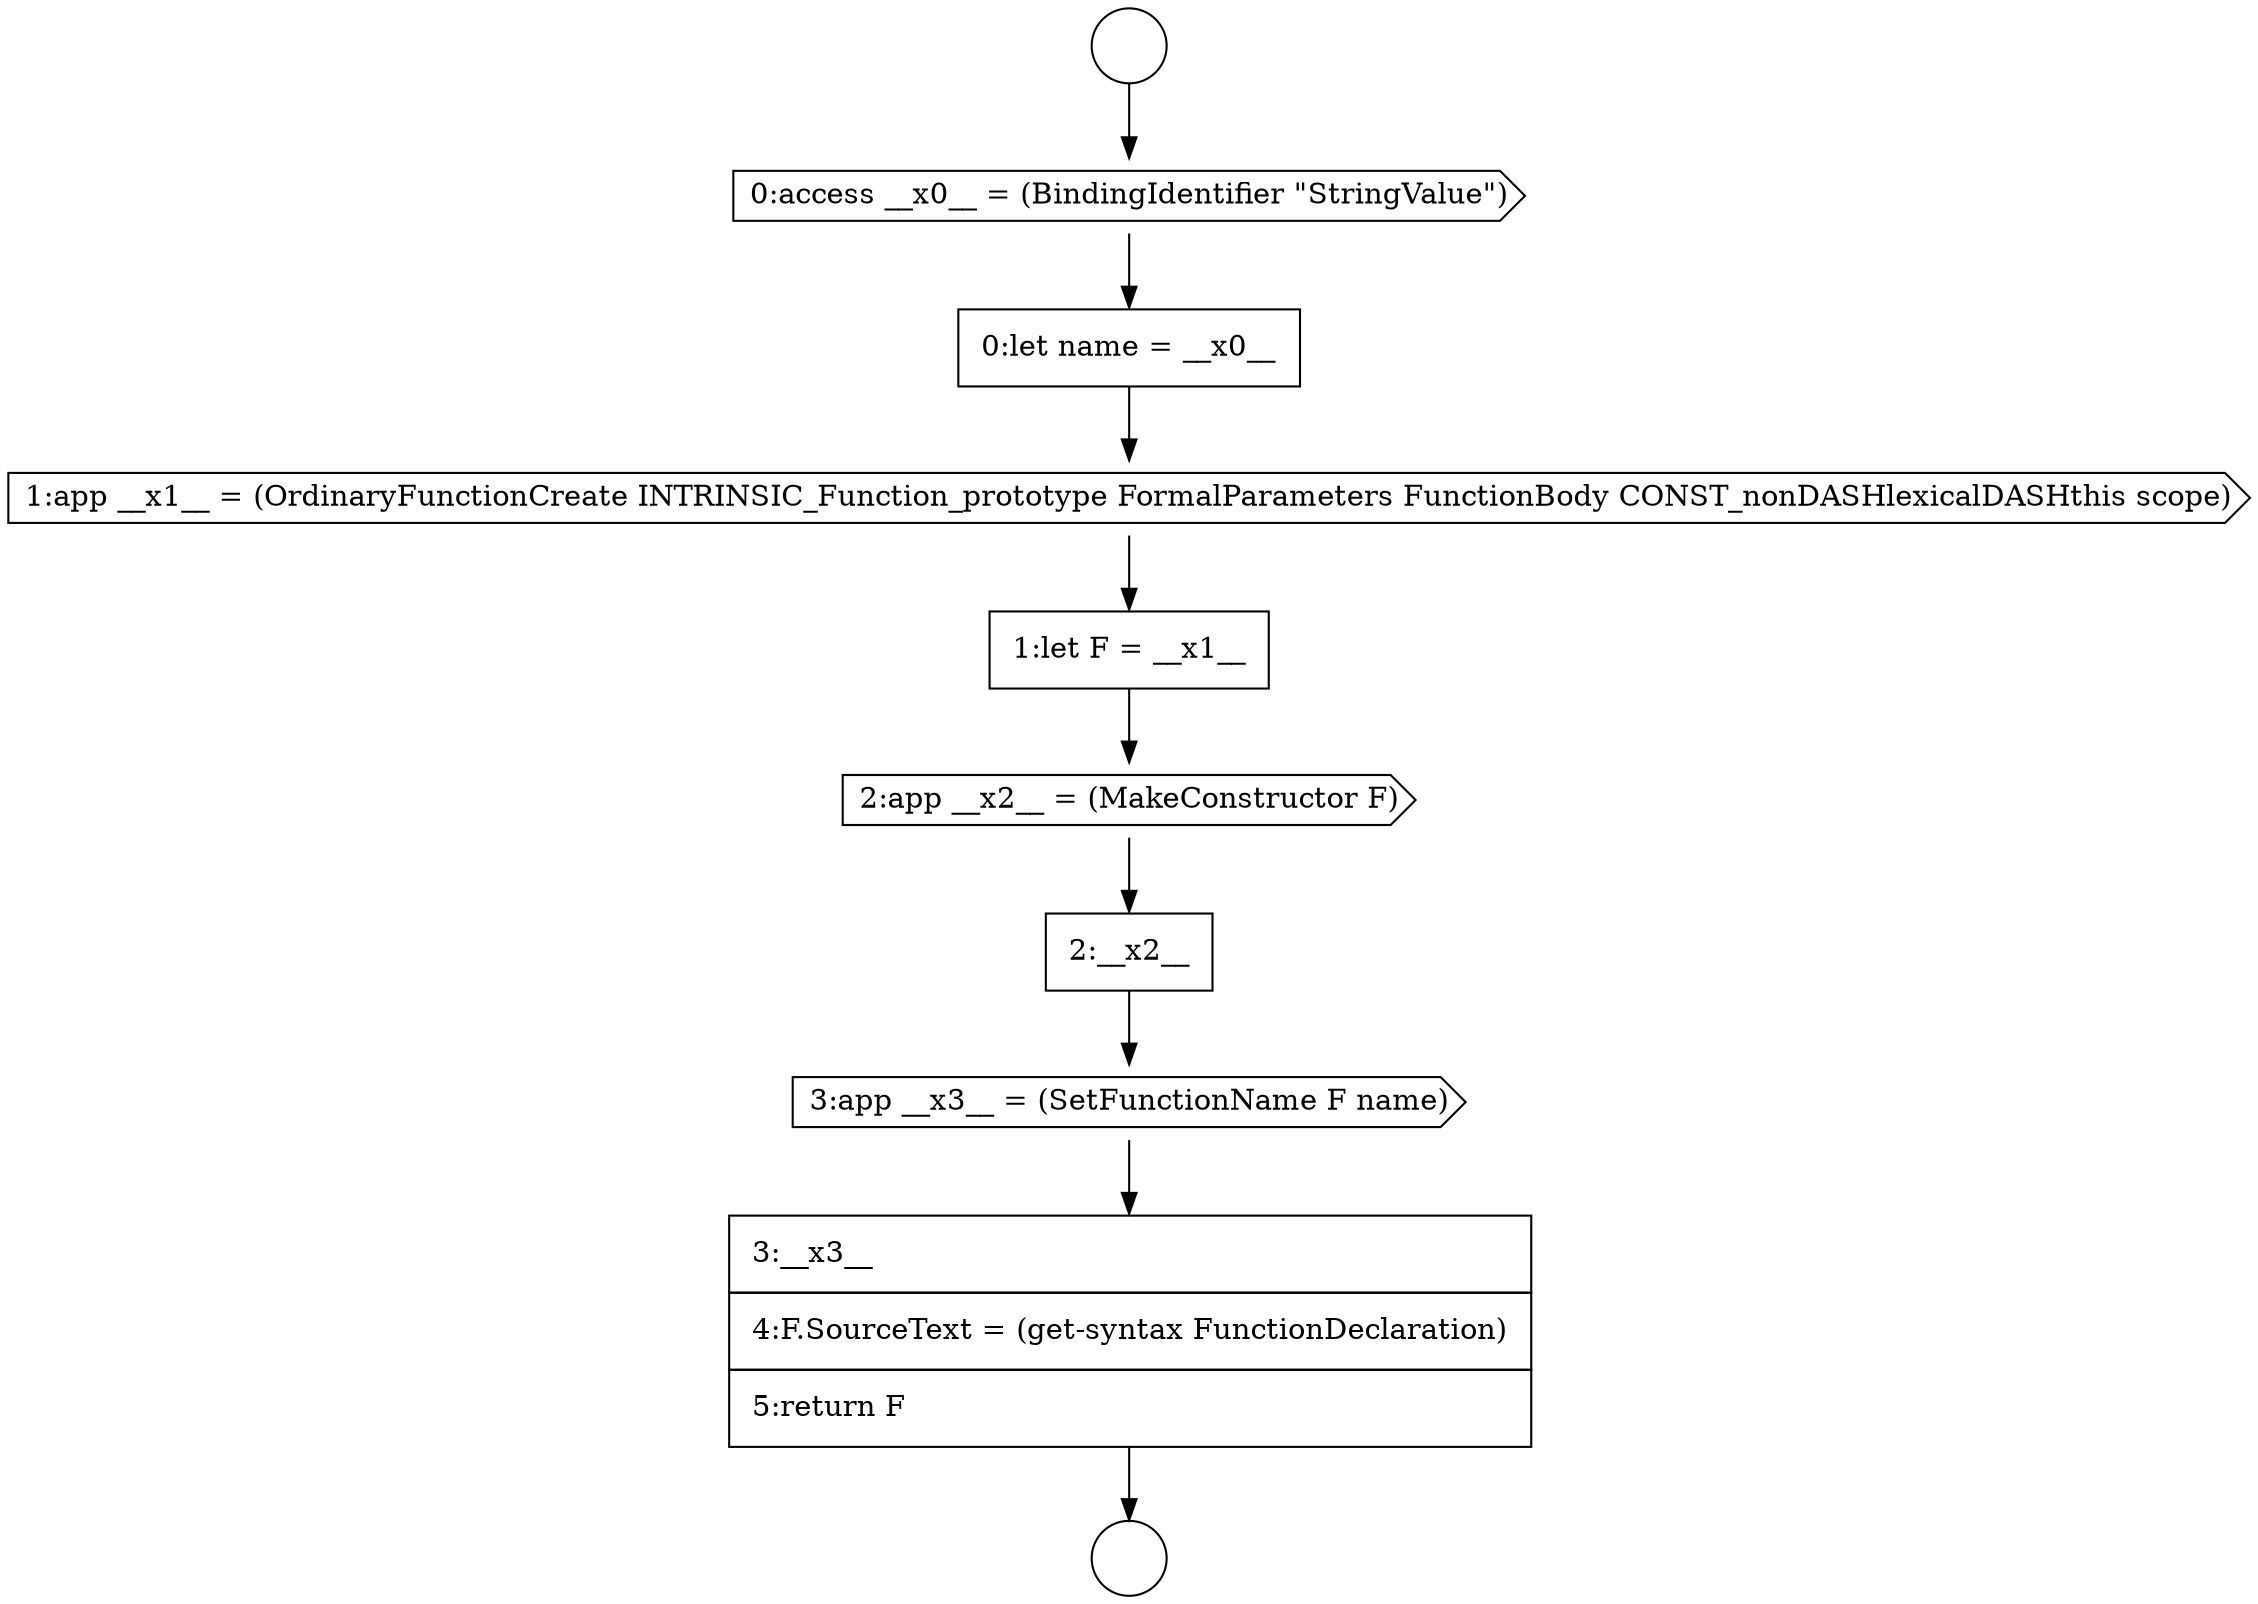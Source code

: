digraph {
  node8943 [shape=none, margin=0, label=<<font color="black">
    <table border="0" cellborder="1" cellspacing="0" cellpadding="10">
      <tr><td align="left">3:__x3__</td></tr>
      <tr><td align="left">4:F.SourceText = (get-syntax FunctionDeclaration)</td></tr>
      <tr><td align="left">5:return F</td></tr>
    </table>
  </font>> color="black" fillcolor="white" style=filled]
  node8934 [shape=circle label=" " color="black" fillcolor="white" style=filled]
  node8939 [shape=none, margin=0, label=<<font color="black">
    <table border="0" cellborder="1" cellspacing="0" cellpadding="10">
      <tr><td align="left">1:let F = __x1__</td></tr>
    </table>
  </font>> color="black" fillcolor="white" style=filled]
  node8942 [shape=cds, label=<<font color="black">3:app __x3__ = (SetFunctionName F name)</font>> color="black" fillcolor="white" style=filled]
  node8938 [shape=cds, label=<<font color="black">1:app __x1__ = (OrdinaryFunctionCreate INTRINSIC_Function_prototype FormalParameters FunctionBody CONST_nonDASHlexicalDASHthis scope)</font>> color="black" fillcolor="white" style=filled]
  node8935 [shape=circle label=" " color="black" fillcolor="white" style=filled]
  node8941 [shape=none, margin=0, label=<<font color="black">
    <table border="0" cellborder="1" cellspacing="0" cellpadding="10">
      <tr><td align="left">2:__x2__</td></tr>
    </table>
  </font>> color="black" fillcolor="white" style=filled]
  node8937 [shape=none, margin=0, label=<<font color="black">
    <table border="0" cellborder="1" cellspacing="0" cellpadding="10">
      <tr><td align="left">0:let name = __x0__</td></tr>
    </table>
  </font>> color="black" fillcolor="white" style=filled]
  node8936 [shape=cds, label=<<font color="black">0:access __x0__ = (BindingIdentifier &quot;StringValue&quot;)</font>> color="black" fillcolor="white" style=filled]
  node8940 [shape=cds, label=<<font color="black">2:app __x2__ = (MakeConstructor F)</font>> color="black" fillcolor="white" style=filled]
  node8939 -> node8940 [ color="black"]
  node8938 -> node8939 [ color="black"]
  node8937 -> node8938 [ color="black"]
  node8941 -> node8942 [ color="black"]
  node8940 -> node8941 [ color="black"]
  node8942 -> node8943 [ color="black"]
  node8936 -> node8937 [ color="black"]
  node8934 -> node8936 [ color="black"]
  node8943 -> node8935 [ color="black"]
}
